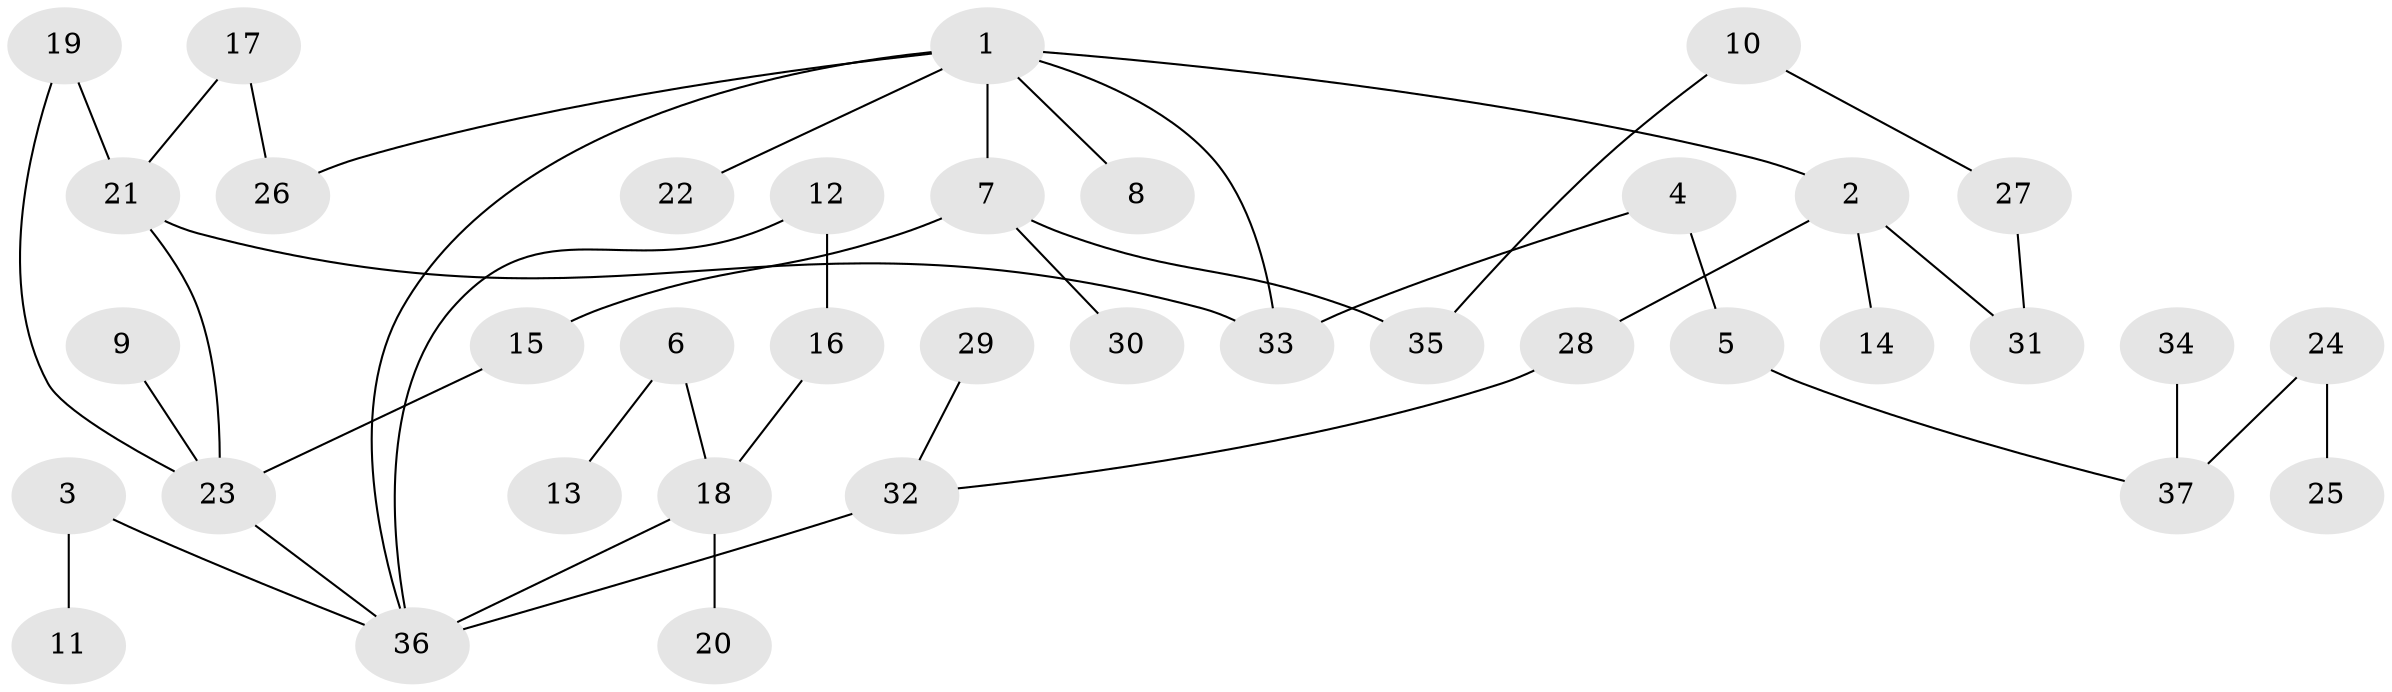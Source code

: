 // original degree distribution, {3: 0.0945945945945946, 6: 0.04054054054054054, 8: 0.013513513513513514, 5: 0.013513513513513514, 4: 0.0945945945945946, 2: 0.36486486486486486, 1: 0.3783783783783784}
// Generated by graph-tools (version 1.1) at 2025/01/03/09/25 03:01:04]
// undirected, 37 vertices, 43 edges
graph export_dot {
graph [start="1"]
  node [color=gray90,style=filled];
  1;
  2;
  3;
  4;
  5;
  6;
  7;
  8;
  9;
  10;
  11;
  12;
  13;
  14;
  15;
  16;
  17;
  18;
  19;
  20;
  21;
  22;
  23;
  24;
  25;
  26;
  27;
  28;
  29;
  30;
  31;
  32;
  33;
  34;
  35;
  36;
  37;
  1 -- 2 [weight=1.0];
  1 -- 7 [weight=1.0];
  1 -- 8 [weight=1.0];
  1 -- 22 [weight=1.0];
  1 -- 26 [weight=1.0];
  1 -- 33 [weight=1.0];
  1 -- 36 [weight=1.0];
  2 -- 14 [weight=1.0];
  2 -- 28 [weight=1.0];
  2 -- 31 [weight=1.0];
  3 -- 11 [weight=1.0];
  3 -- 36 [weight=1.0];
  4 -- 5 [weight=1.0];
  4 -- 33 [weight=1.0];
  5 -- 37 [weight=1.0];
  6 -- 13 [weight=1.0];
  6 -- 18 [weight=1.0];
  7 -- 15 [weight=1.0];
  7 -- 30 [weight=1.0];
  7 -- 35 [weight=1.0];
  9 -- 23 [weight=1.0];
  10 -- 27 [weight=1.0];
  10 -- 35 [weight=1.0];
  12 -- 16 [weight=1.0];
  12 -- 36 [weight=1.0];
  15 -- 23 [weight=1.0];
  16 -- 18 [weight=1.0];
  17 -- 21 [weight=1.0];
  17 -- 26 [weight=1.0];
  18 -- 20 [weight=1.0];
  18 -- 36 [weight=1.0];
  19 -- 21 [weight=1.0];
  19 -- 23 [weight=1.0];
  21 -- 23 [weight=1.0];
  21 -- 33 [weight=1.0];
  23 -- 36 [weight=1.0];
  24 -- 25 [weight=1.0];
  24 -- 37 [weight=1.0];
  27 -- 31 [weight=1.0];
  28 -- 32 [weight=1.0];
  29 -- 32 [weight=1.0];
  32 -- 36 [weight=2.0];
  34 -- 37 [weight=1.0];
}

